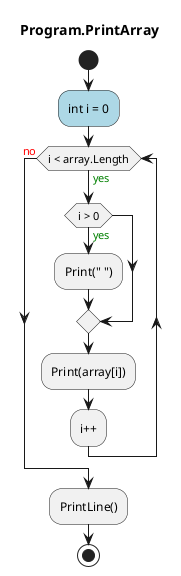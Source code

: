 @startuml Program.PrintArray
title Program.PrintArray
start
#LightBlue:int i = 0;
while (i < array.Length) is (<color:green>yes)
    if (i > 0) then (<color:green>yes)
        :Print(" ");
    endif
    :Print(array[i]);
:i++;
endwhile (<color:red>no)
:PrintLine();
stop
@enduml
